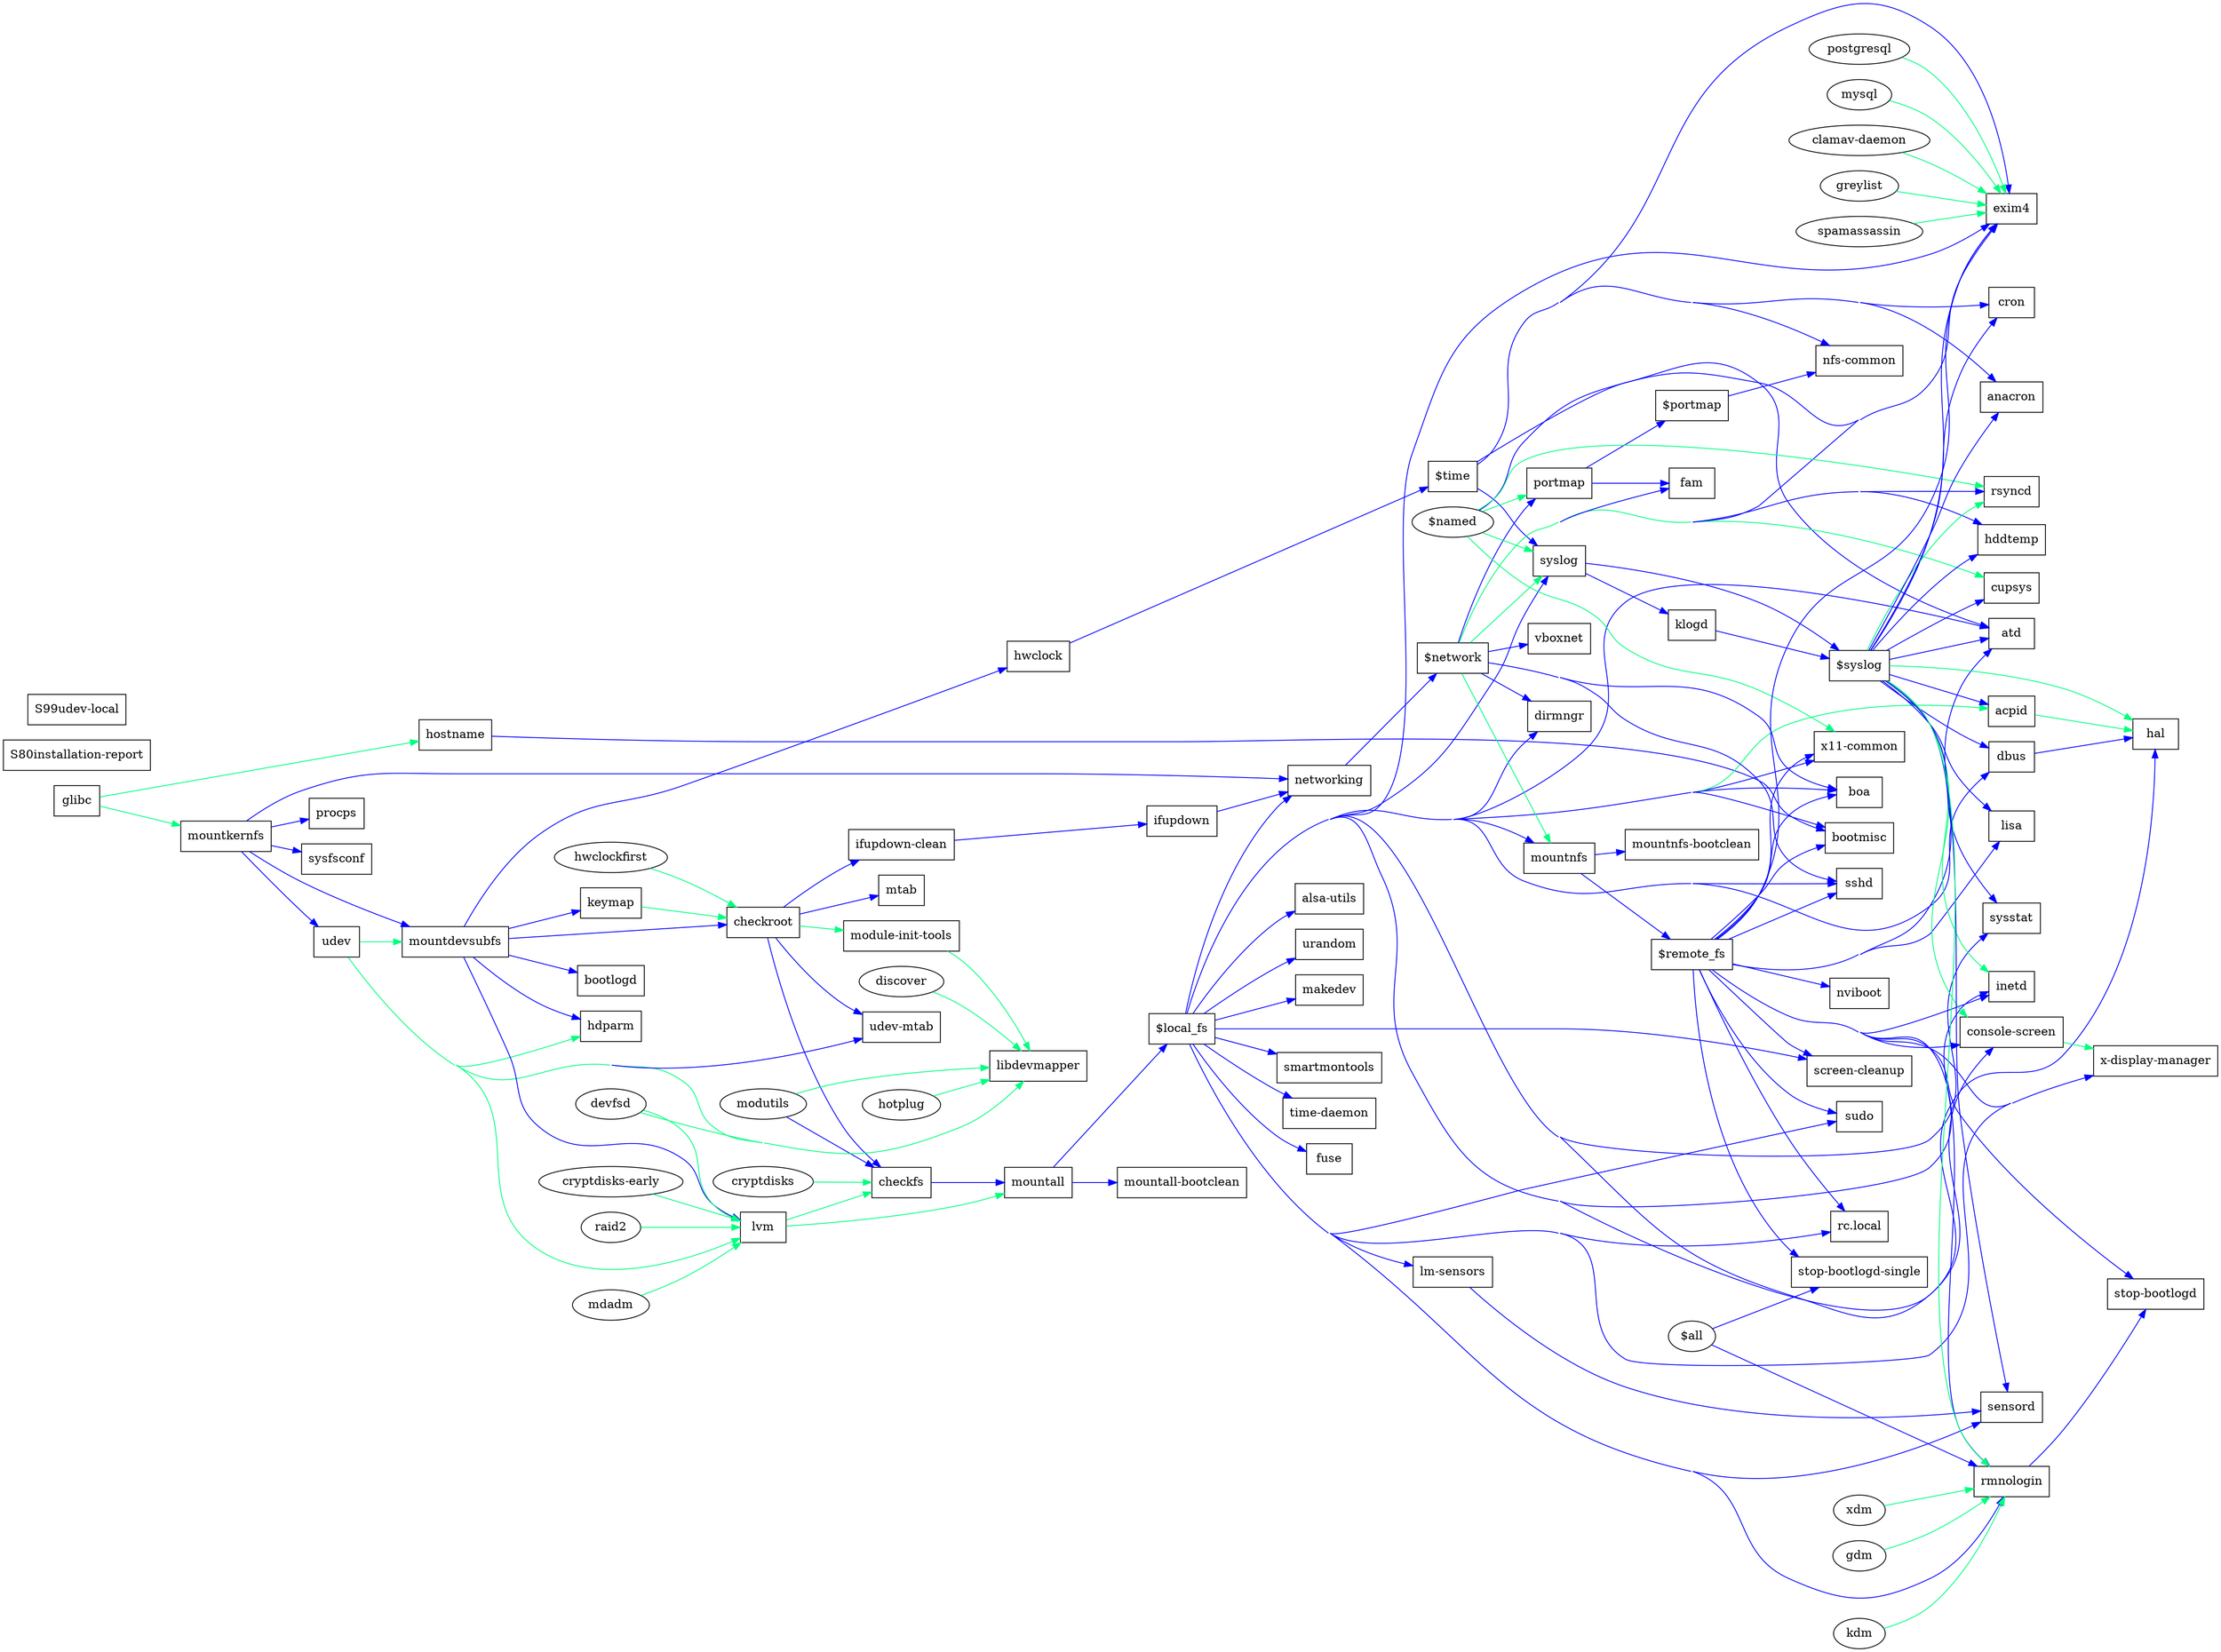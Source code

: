 # Generating graph
digraph packages {
rankdir=LR;
concentrate=true;
"glibc" [shape=box];
"glibc" -> "hostname"[color=springgreen] ;
"hostname" [shape=box];
"glibc" -> "mountkernfs"[color=springgreen] ;
"mountkernfs" [shape=box];
"mountkernfs" -> "udev"[color=blue];
"udev" [shape=box];
"mountkernfs" -> "mountdevsubfs"[color=blue];
"udev" -> "mountdevsubfs"[color=springgreen] ;
"mountdevsubfs" [shape=box];
"mountdevsubfs" -> "bootlogd"[color=blue];
"bootlogd" [shape=box];
"mountdevsubfs" -> "keymap"[color=blue];
"keymap" [shape=box];
"mountdevsubfs" -> "hdparm"[color=blue];
"udev" -> "hdparm"[color=springgreen] ;
"hdparm" [shape=box];
"hwclock" -> "$time"[color=blue];
"$time" [shape=box];
"mountdevsubfs" -> "hwclock"[color=blue];
"hwclock" [shape=box];
"mountdevsubfs" -> "checkroot"[color=blue];
"keymap" -> "checkroot"[color=springgreen] ;
"hwclockfirst" -> "checkroot"[color=springgreen] ;
"checkroot" [shape=box];
"hwclock" -> "$time"[color=blue];
"$time" [shape=box];
"mountdevsubfs" -> "hwclock"[color=blue];
"hwclock" [shape=box];
"checkroot" -> "mtab"[color=blue];
"mtab" [shape=box];
"checkroot" -> "ifupdown-clean"[color=blue];
"ifupdown-clean" [shape=box];
"checkroot" -> "module-init-tools"[color=springgreen] ;
"module-init-tools" [shape=box];
"modutils" -> "libdevmapper"[color=springgreen] ;
"module-init-tools" -> "libdevmapper"[color=springgreen] ;
"hotplug" -> "libdevmapper"[color=springgreen] ;
"discover" -> "libdevmapper"[color=springgreen] ;
"udev" -> "libdevmapper"[color=springgreen] ;
"devfsd" -> "libdevmapper"[color=springgreen] ;
"libdevmapper" [shape=box];
"mountdevsubfs" -> "lvm"[color=blue];
"udev" -> "lvm"[color=springgreen] ;
"devfsd" -> "lvm"[color=springgreen] ;
"raid2" -> "lvm"[color=springgreen] ;
"mdadm" -> "lvm"[color=springgreen] ;
"cryptdisks-early" -> "lvm"[color=springgreen] ;
"lvm" [shape=box];
"modutils" -> "checkfs"[color=blue];
"checkroot" -> "checkfs"[color=blue];
"lvm" -> "checkfs"[color=springgreen] ;
"cryptdisks" -> "checkfs"[color=springgreen] ;
"checkfs" [shape=box];
"mountkernfs" -> "procps"[color=blue];
"procps" [shape=box];
"$local_fs" -> "fuse"[color=blue];
"fuse" [shape=box];
"mountall" -> "$local_fs"[color=blue];
"$local_fs" [shape=box];
"checkfs" -> "mountall"[color=blue];
"lvm" -> "mountall"[color=springgreen] ;
"mountall" [shape=box];
"mountall" -> "mountall-bootclean"[color=blue];
"mountall-bootclean" [shape=box];
"udev" -> "udev-mtab"[color=blue];
"checkroot" -> "udev-mtab"[color=blue];
"udev-mtab" [shape=box];
"ifupdown-clean" -> "ifupdown"[color=blue];
"ifupdown" [shape=box];
"networking" -> "$network"[color=blue];
"$network" [shape=box];
"mountkernfs" -> "networking"[color=blue];
"ifupdown" -> "networking"[color=blue];
"$local_fs" -> "networking"[color=blue];
"networking" [shape=box];
"portmap" -> "$portmap"[color=blue];
"$portmap" [shape=box];
"$network" -> "portmap"[color=blue];
"$named" -> "portmap"[color=springgreen] ;
"portmap" [shape=box];
"$portmap" -> "nfs-common"[color=blue];
"$time" -> "nfs-common"[color=blue];
"nfs-common" [shape=box];
"mountnfs" -> "$remote_fs"[color=blue];
"$remote_fs" [shape=box];
"$local_fs" -> "mountnfs"[color=blue];
"$network" -> "mountnfs"[color=springgreen] ;
"mountnfs" [shape=box];
"mountnfs" -> "mountnfs-bootclean"[color=blue];
"mountnfs-bootclean" [shape=box];
"$local_fs" -> "lm-sensors"[color=blue];
"lm-sensors" [shape=box];
"$local_fs" -> "console-screen"[color=blue];
"$remote_fs" -> "console-screen"[color=blue];
"$syslog" -> "console-screen"[color=springgreen] ;
"console-screen" [shape=box];
"$local_fs" -> "alsa-utils"[color=blue];
"alsa-utils" [shape=box];
"$local_fs" -> "bootmisc"[color=blue];
"hostname" -> "bootmisc"[color=blue];
"$remote_fs" -> "bootmisc"[color=blue];
"bootmisc" [shape=box];
"$local_fs" -> "urandom"[color=blue];
"urandom" [shape=box];
"$remote_fs" -> "nviboot"[color=blue];
"nviboot" [shape=box];
"$local_fs" -> "screen-cleanup"[color=blue];
"$remote_fs" -> "screen-cleanup"[color=blue];
"screen-cleanup" [shape=box];
"$local_fs" -> "x11-common"[color=blue];
"$remote_fs" -> "x11-common"[color=blue];
"$named" -> "x11-common"[color=springgreen] ;
"x11-common" [shape=box];
"$local_fs" -> "sudo"[color=blue];
"$remote_fs" -> "sudo"[color=blue];
"sudo" [shape=box];
"S80installation-report" [shape=box];
"$remote_fs" -> "stop-bootlogd-single"[color=blue];
"$all" -> "stop-bootlogd-single"[color=blue];
"stop-bootlogd-single" [shape=box];
"S99udev-local" [shape=box];
"syslog" -> "$syslog"[color=blue];
"$syslog" [shape=box];
"$local_fs" -> "syslog"[color=blue];
"$time" -> "syslog"[color=blue];
"$network" -> "syslog"[color=springgreen] ;
"$named" -> "syslog"[color=springgreen] ;
"syslog" [shape=box];
"klogd" -> "$syslog"[color=blue];
"$syslog" [shape=box];
"syslog" -> "klogd"[color=blue];
"klogd" [shape=box];
"$network" -> "sshd"[color=blue];
"$local_fs" -> "sshd"[color=blue];
"$remote_fs" -> "sshd"[color=blue];
"sshd" [shape=box];
"$syslog" -> "acpid"[color=blue];
"$local_fs" -> "acpid"[color=springgreen] ;
"acpid" [shape=box];
"$local_fs" -> "boa"[color=blue];
"$remote_fs" -> "boa"[color=blue];
"$network" -> "boa"[color=blue];
"boa" [shape=box];
"$syslog" -> "cupsys"[color=blue];
"$network" -> "cupsys"[color=springgreen] ;
"cupsys" [shape=box];
"$local_fs" -> "dbus"[color=blue];
"$syslog" -> "dbus"[color=blue];
"dbus" [shape=box];
"$local_fs" -> "dirmngr"[color=blue];
"$network" -> "dirmngr"[color=blue];
"dirmngr" [shape=box];
"$local_fs" -> "exim4"[color=blue];
"$remote_fs" -> "exim4"[color=blue];
"$syslog" -> "exim4"[color=blue];
"$named" -> "exim4"[color=blue];
"$network" -> "exim4"[color=blue];
"$time" -> "exim4"[color=blue];
"postgresql" -> "exim4"[color=springgreen] ;
"mysql" -> "exim4"[color=springgreen] ;
"clamav-daemon" -> "exim4"[color=springgreen] ;
"greylist" -> "exim4"[color=springgreen] ;
"spamassassin" -> "exim4"[color=springgreen] ;
"exim4" [shape=box];
"$syslog" -> "hddtemp"[color=blue];
"$network" -> "hddtemp"[color=blue];
"hddtemp" [shape=box];
"$remote_fs" -> "lisa"[color=blue];
"$syslog" -> "lisa"[color=blue];
"lisa" [shape=box];
"$local_fs" -> "makedev"[color=blue];
"makedev" [shape=box];
"$portmap" -> "nfs-common"[color=blue];
"$time" -> "nfs-common"[color=blue];
"nfs-common" [shape=box];
"$local_fs" -> "inetd"[color=blue];
"$remote_fs" -> "inetd"[color=blue];
"$syslog" -> "inetd"[color=springgreen] ;
"inetd" [shape=box];
"$network" -> "rsyncd"[color=blue];
"$named" -> "rsyncd"[color=springgreen] ;
"$syslog" -> "rsyncd"[color=springgreen] ;
"rsyncd" [shape=box];
"$local_fs" -> "sensord"[color=blue];
"$syslog" -> "sensord"[color=blue];
"lm-sensors" -> "sensord"[color=blue];
"sensord" [shape=box];
"$local_fs" -> "smartmontools"[color=blue];
"smartmontools" [shape=box];
"mountkernfs" -> "sysfsconf"[color=blue];
"sysfsconf" [shape=box];
"$local_fs" -> "sysstat"[color=blue];
"$syslog" -> "sysstat"[color=blue];
"sysstat" [shape=box];
"$network" -> "vboxnet"[color=blue];
"vboxnet" [shape=box];
"$network" -> "fam"[color=blue];
"portmap" -> "fam"[color=blue];
"fam" [shape=box];
"$local_fs" -> "hal"[color=blue];
"dbus" -> "hal"[color=blue];
"$syslog" -> "hal"[color=springgreen] ;
"acpid" -> "hal"[color=springgreen] ;
"hal" [shape=box];
"$local_fs" -> "time-daemon"[color=blue];
"time-daemon" [shape=box];
"$syslog" -> "anacron"[color=blue];
"$time" -> "anacron"[color=blue];
"anacron" [shape=box];
"$syslog" -> "atd"[color=blue];
"$time" -> "atd"[color=blue];
"$local_fs" -> "atd"[color=blue];
"$remote_fs" -> "atd"[color=blue];
"atd" [shape=box];
"$syslog" -> "cron"[color=blue];
"$time" -> "cron"[color=blue];
"cron" [shape=box];
"$local_fs" -> "x-display-manager"[color=blue];
"$remote_fs" -> "x-display-manager"[color=blue];
"console-screen" -> "x-display-manager"[color=springgreen] ;
"x-display-manager" [shape=box];
"$local_fs" -> "rc.local"[color=blue];
"$remote_fs" -> "rc.local"[color=blue];
"rc.local" [shape=box];
"$local_fs" -> "rmnologin"[color=blue];
"$remote_fs" -> "rmnologin"[color=blue];
"$all" -> "rmnologin"[color=blue];
"kdm" -> "rmnologin"[color=springgreen] ;
"xdm" -> "rmnologin"[color=springgreen] ;
"gdm" -> "rmnologin"[color=springgreen] ;
"$syslog" -> "rmnologin"[color=springgreen] ;
"rmnologin" [shape=box];
"$remote_fs" -> "stop-bootlogd"[color=blue];
"rmnologin" -> "stop-bootlogd"[color=blue];
"stop-bootlogd" [shape=box];
}
